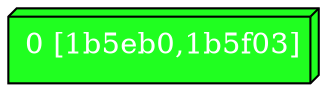 diGraph libnss3{
	libnss3_0  [style=filled fillcolor="#20FF20" fontcolor="#ffffff" shape=box3d label="0 [1b5eb0,1b5f03]"]


}
